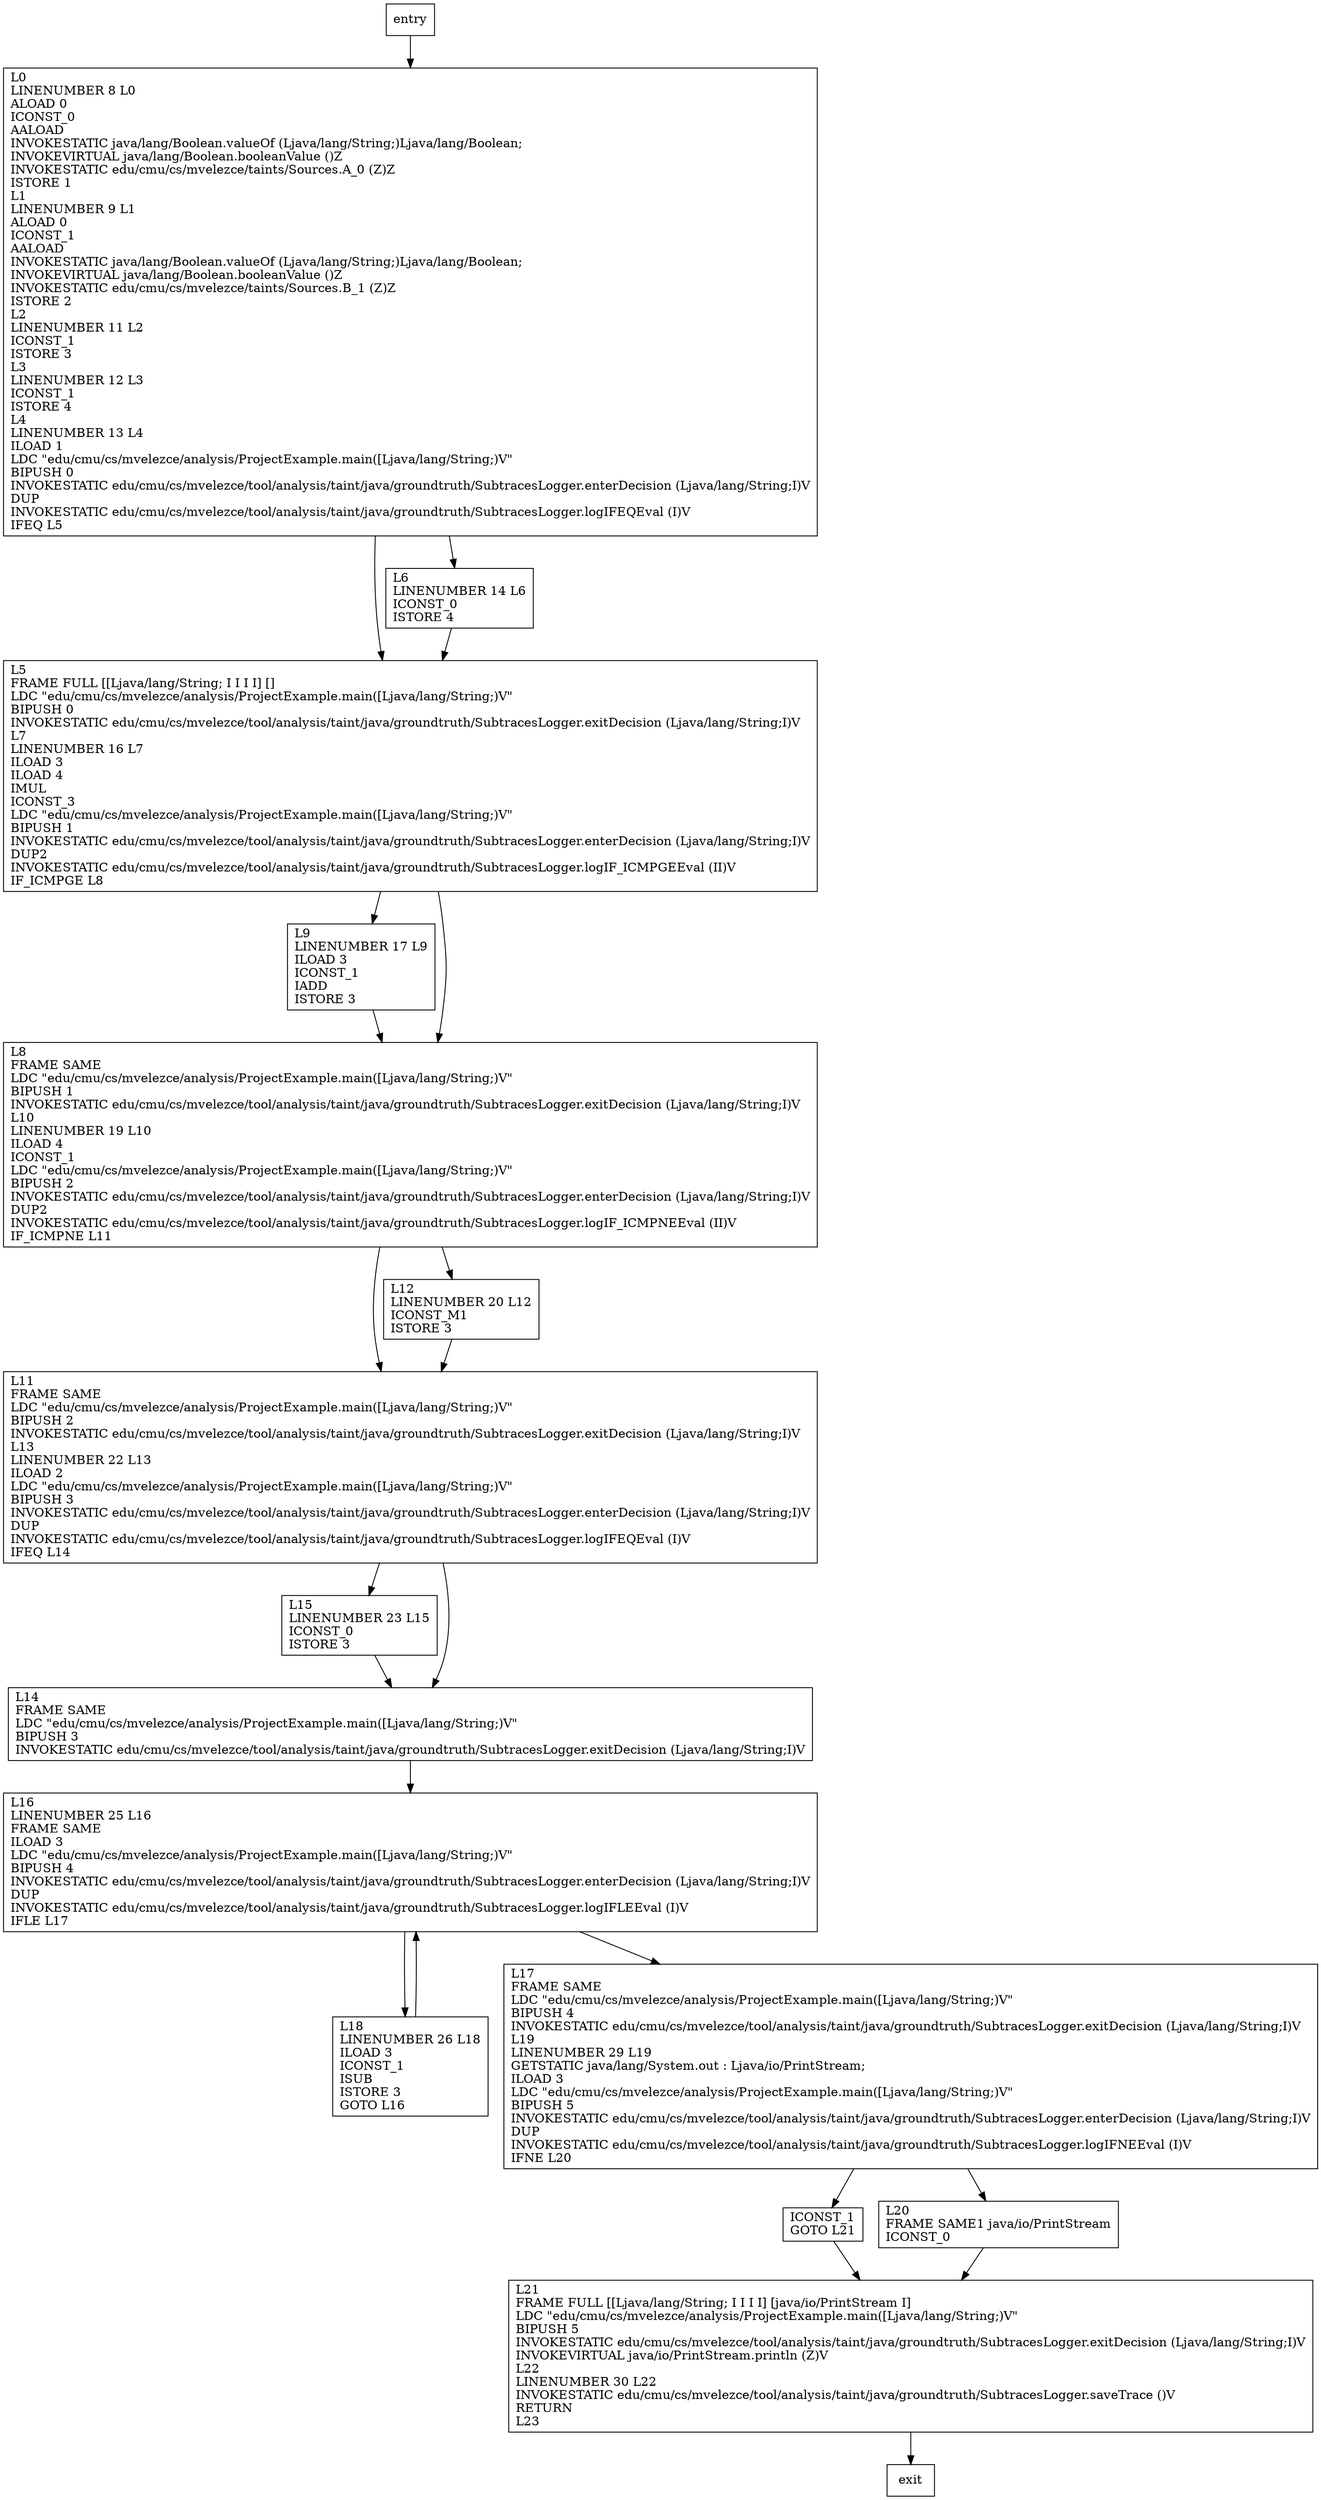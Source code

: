digraph main {
node [shape=record];
1296561479 [label="L0\lLINENUMBER 8 L0\lALOAD 0\lICONST_0\lAALOAD\lINVOKESTATIC java/lang/Boolean.valueOf (Ljava/lang/String;)Ljava/lang/Boolean;\lINVOKEVIRTUAL java/lang/Boolean.booleanValue ()Z\lINVOKESTATIC edu/cmu/cs/mvelezce/taints/Sources.A_0 (Z)Z\lISTORE 1\lL1\lLINENUMBER 9 L1\lALOAD 0\lICONST_1\lAALOAD\lINVOKESTATIC java/lang/Boolean.valueOf (Ljava/lang/String;)Ljava/lang/Boolean;\lINVOKEVIRTUAL java/lang/Boolean.booleanValue ()Z\lINVOKESTATIC edu/cmu/cs/mvelezce/taints/Sources.B_1 (Z)Z\lISTORE 2\lL2\lLINENUMBER 11 L2\lICONST_1\lISTORE 3\lL3\lLINENUMBER 12 L3\lICONST_1\lISTORE 4\lL4\lLINENUMBER 13 L4\lILOAD 1\lLDC \"edu/cmu/cs/mvelezce/analysis/ProjectExample.main([Ljava/lang/String;)V\"\lBIPUSH 0\lINVOKESTATIC edu/cmu/cs/mvelezce/tool/analysis/taint/java/groundtruth/SubtracesLogger.enterDecision (Ljava/lang/String;I)V\lDUP\lINVOKESTATIC edu/cmu/cs/mvelezce/tool/analysis/taint/java/groundtruth/SubtracesLogger.logIFEQEval (I)V\lIFEQ L5\l"];
1659797072 [label="L15\lLINENUMBER 23 L15\lICONST_0\lISTORE 3\l"];
624091262 [label="L5\lFRAME FULL [[Ljava/lang/String; I I I I] []\lLDC \"edu/cmu/cs/mvelezce/analysis/ProjectExample.main([Ljava/lang/String;)V\"\lBIPUSH 0\lINVOKESTATIC edu/cmu/cs/mvelezce/tool/analysis/taint/java/groundtruth/SubtracesLogger.exitDecision (Ljava/lang/String;I)V\lL7\lLINENUMBER 16 L7\lILOAD 3\lILOAD 4\lIMUL\lICONST_3\lLDC \"edu/cmu/cs/mvelezce/analysis/ProjectExample.main([Ljava/lang/String;)V\"\lBIPUSH 1\lINVOKESTATIC edu/cmu/cs/mvelezce/tool/analysis/taint/java/groundtruth/SubtracesLogger.enterDecision (Ljava/lang/String;I)V\lDUP2\lINVOKESTATIC edu/cmu/cs/mvelezce/tool/analysis/taint/java/groundtruth/SubtracesLogger.logIF_ICMPGEEval (II)V\lIF_ICMPGE L8\l"];
237827859 [label="L9\lLINENUMBER 17 L9\lILOAD 3\lICONST_1\lIADD\lISTORE 3\l"];
1575728320 [label="L16\lLINENUMBER 25 L16\lFRAME SAME\lILOAD 3\lLDC \"edu/cmu/cs/mvelezce/analysis/ProjectExample.main([Ljava/lang/String;)V\"\lBIPUSH 4\lINVOKESTATIC edu/cmu/cs/mvelezce/tool/analysis/taint/java/groundtruth/SubtracesLogger.enterDecision (Ljava/lang/String;I)V\lDUP\lINVOKESTATIC edu/cmu/cs/mvelezce/tool/analysis/taint/java/groundtruth/SubtracesLogger.logIFLEEval (I)V\lIFLE L17\l"];
545396256 [label="L18\lLINENUMBER 26 L18\lILOAD 3\lICONST_1\lISUB\lISTORE 3\lGOTO L16\l"];
638407283 [label="ICONST_1\lGOTO L21\l"];
650162143 [label="L20\lFRAME SAME1 java/io/PrintStream\lICONST_0\l"];
855411265 [label="L11\lFRAME SAME\lLDC \"edu/cmu/cs/mvelezce/analysis/ProjectExample.main([Ljava/lang/String;)V\"\lBIPUSH 2\lINVOKESTATIC edu/cmu/cs/mvelezce/tool/analysis/taint/java/groundtruth/SubtracesLogger.exitDecision (Ljava/lang/String;I)V\lL13\lLINENUMBER 22 L13\lILOAD 2\lLDC \"edu/cmu/cs/mvelezce/analysis/ProjectExample.main([Ljava/lang/String;)V\"\lBIPUSH 3\lINVOKESTATIC edu/cmu/cs/mvelezce/tool/analysis/taint/java/groundtruth/SubtracesLogger.enterDecision (Ljava/lang/String;I)V\lDUP\lINVOKESTATIC edu/cmu/cs/mvelezce/tool/analysis/taint/java/groundtruth/SubtracesLogger.logIFEQEval (I)V\lIFEQ L14\l"];
2041100439 [label="L6\lLINENUMBER 14 L6\lICONST_0\lISTORE 4\l"];
194222449 [label="L14\lFRAME SAME\lLDC \"edu/cmu/cs/mvelezce/analysis/ProjectExample.main([Ljava/lang/String;)V\"\lBIPUSH 3\lINVOKESTATIC edu/cmu/cs/mvelezce/tool/analysis/taint/java/groundtruth/SubtracesLogger.exitDecision (Ljava/lang/String;I)V\l"];
2083772447 [label="L8\lFRAME SAME\lLDC \"edu/cmu/cs/mvelezce/analysis/ProjectExample.main([Ljava/lang/String;)V\"\lBIPUSH 1\lINVOKESTATIC edu/cmu/cs/mvelezce/tool/analysis/taint/java/groundtruth/SubtracesLogger.exitDecision (Ljava/lang/String;I)V\lL10\lLINENUMBER 19 L10\lILOAD 4\lICONST_1\lLDC \"edu/cmu/cs/mvelezce/analysis/ProjectExample.main([Ljava/lang/String;)V\"\lBIPUSH 2\lINVOKESTATIC edu/cmu/cs/mvelezce/tool/analysis/taint/java/groundtruth/SubtracesLogger.enterDecision (Ljava/lang/String;I)V\lDUP2\lINVOKESTATIC edu/cmu/cs/mvelezce/tool/analysis/taint/java/groundtruth/SubtracesLogger.logIF_ICMPNEEval (II)V\lIF_ICMPNE L11\l"];
16756080 [label="L12\lLINENUMBER 20 L12\lICONST_M1\lISTORE 3\l"];
823128222 [label="L17\lFRAME SAME\lLDC \"edu/cmu/cs/mvelezce/analysis/ProjectExample.main([Ljava/lang/String;)V\"\lBIPUSH 4\lINVOKESTATIC edu/cmu/cs/mvelezce/tool/analysis/taint/java/groundtruth/SubtracesLogger.exitDecision (Ljava/lang/String;I)V\lL19\lLINENUMBER 29 L19\lGETSTATIC java/lang/System.out : Ljava/io/PrintStream;\lILOAD 3\lLDC \"edu/cmu/cs/mvelezce/analysis/ProjectExample.main([Ljava/lang/String;)V\"\lBIPUSH 5\lINVOKESTATIC edu/cmu/cs/mvelezce/tool/analysis/taint/java/groundtruth/SubtracesLogger.enterDecision (Ljava/lang/String;I)V\lDUP\lINVOKESTATIC edu/cmu/cs/mvelezce/tool/analysis/taint/java/groundtruth/SubtracesLogger.logIFNEEval (I)V\lIFNE L20\l"];
370041732 [label="L21\lFRAME FULL [[Ljava/lang/String; I I I I] [java/io/PrintStream I]\lLDC \"edu/cmu/cs/mvelezce/analysis/ProjectExample.main([Ljava/lang/String;)V\"\lBIPUSH 5\lINVOKESTATIC edu/cmu/cs/mvelezce/tool/analysis/taint/java/groundtruth/SubtracesLogger.exitDecision (Ljava/lang/String;I)V\lINVOKEVIRTUAL java/io/PrintStream.println (Z)V\lL22\lLINENUMBER 30 L22\lINVOKESTATIC edu/cmu/cs/mvelezce/tool/analysis/taint/java/groundtruth/SubtracesLogger.saveTrace ()V\lRETURN\lL23\l"];
entry;
exit;
1296561479 -> 2041100439;
1296561479 -> 624091262;
1659797072 -> 194222449;
624091262 -> 2083772447;
624091262 -> 237827859;
237827859 -> 2083772447;
1575728320 -> 823128222;
1575728320 -> 545396256;
545396256 -> 1575728320;
638407283 -> 370041732;
entry -> 1296561479;
650162143 -> 370041732;
855411265 -> 1659797072;
855411265 -> 194222449;
2041100439 -> 624091262;
194222449 -> 1575728320;
2083772447 -> 855411265;
2083772447 -> 16756080;
16756080 -> 855411265;
823128222 -> 650162143;
823128222 -> 638407283;
370041732 -> exit;
}
